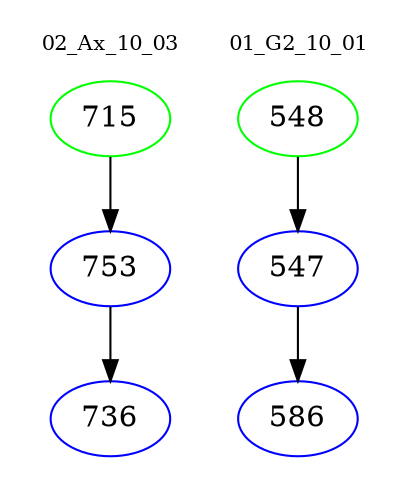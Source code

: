 digraph{
subgraph cluster_0 {
color = white
label = "02_Ax_10_03";
fontsize=10;
T0_715 [label="715", color="green"]
T0_715 -> T0_753 [color="black"]
T0_753 [label="753", color="blue"]
T0_753 -> T0_736 [color="black"]
T0_736 [label="736", color="blue"]
}
subgraph cluster_1 {
color = white
label = "01_G2_10_01";
fontsize=10;
T1_548 [label="548", color="green"]
T1_548 -> T1_547 [color="black"]
T1_547 [label="547", color="blue"]
T1_547 -> T1_586 [color="black"]
T1_586 [label="586", color="blue"]
}
}
